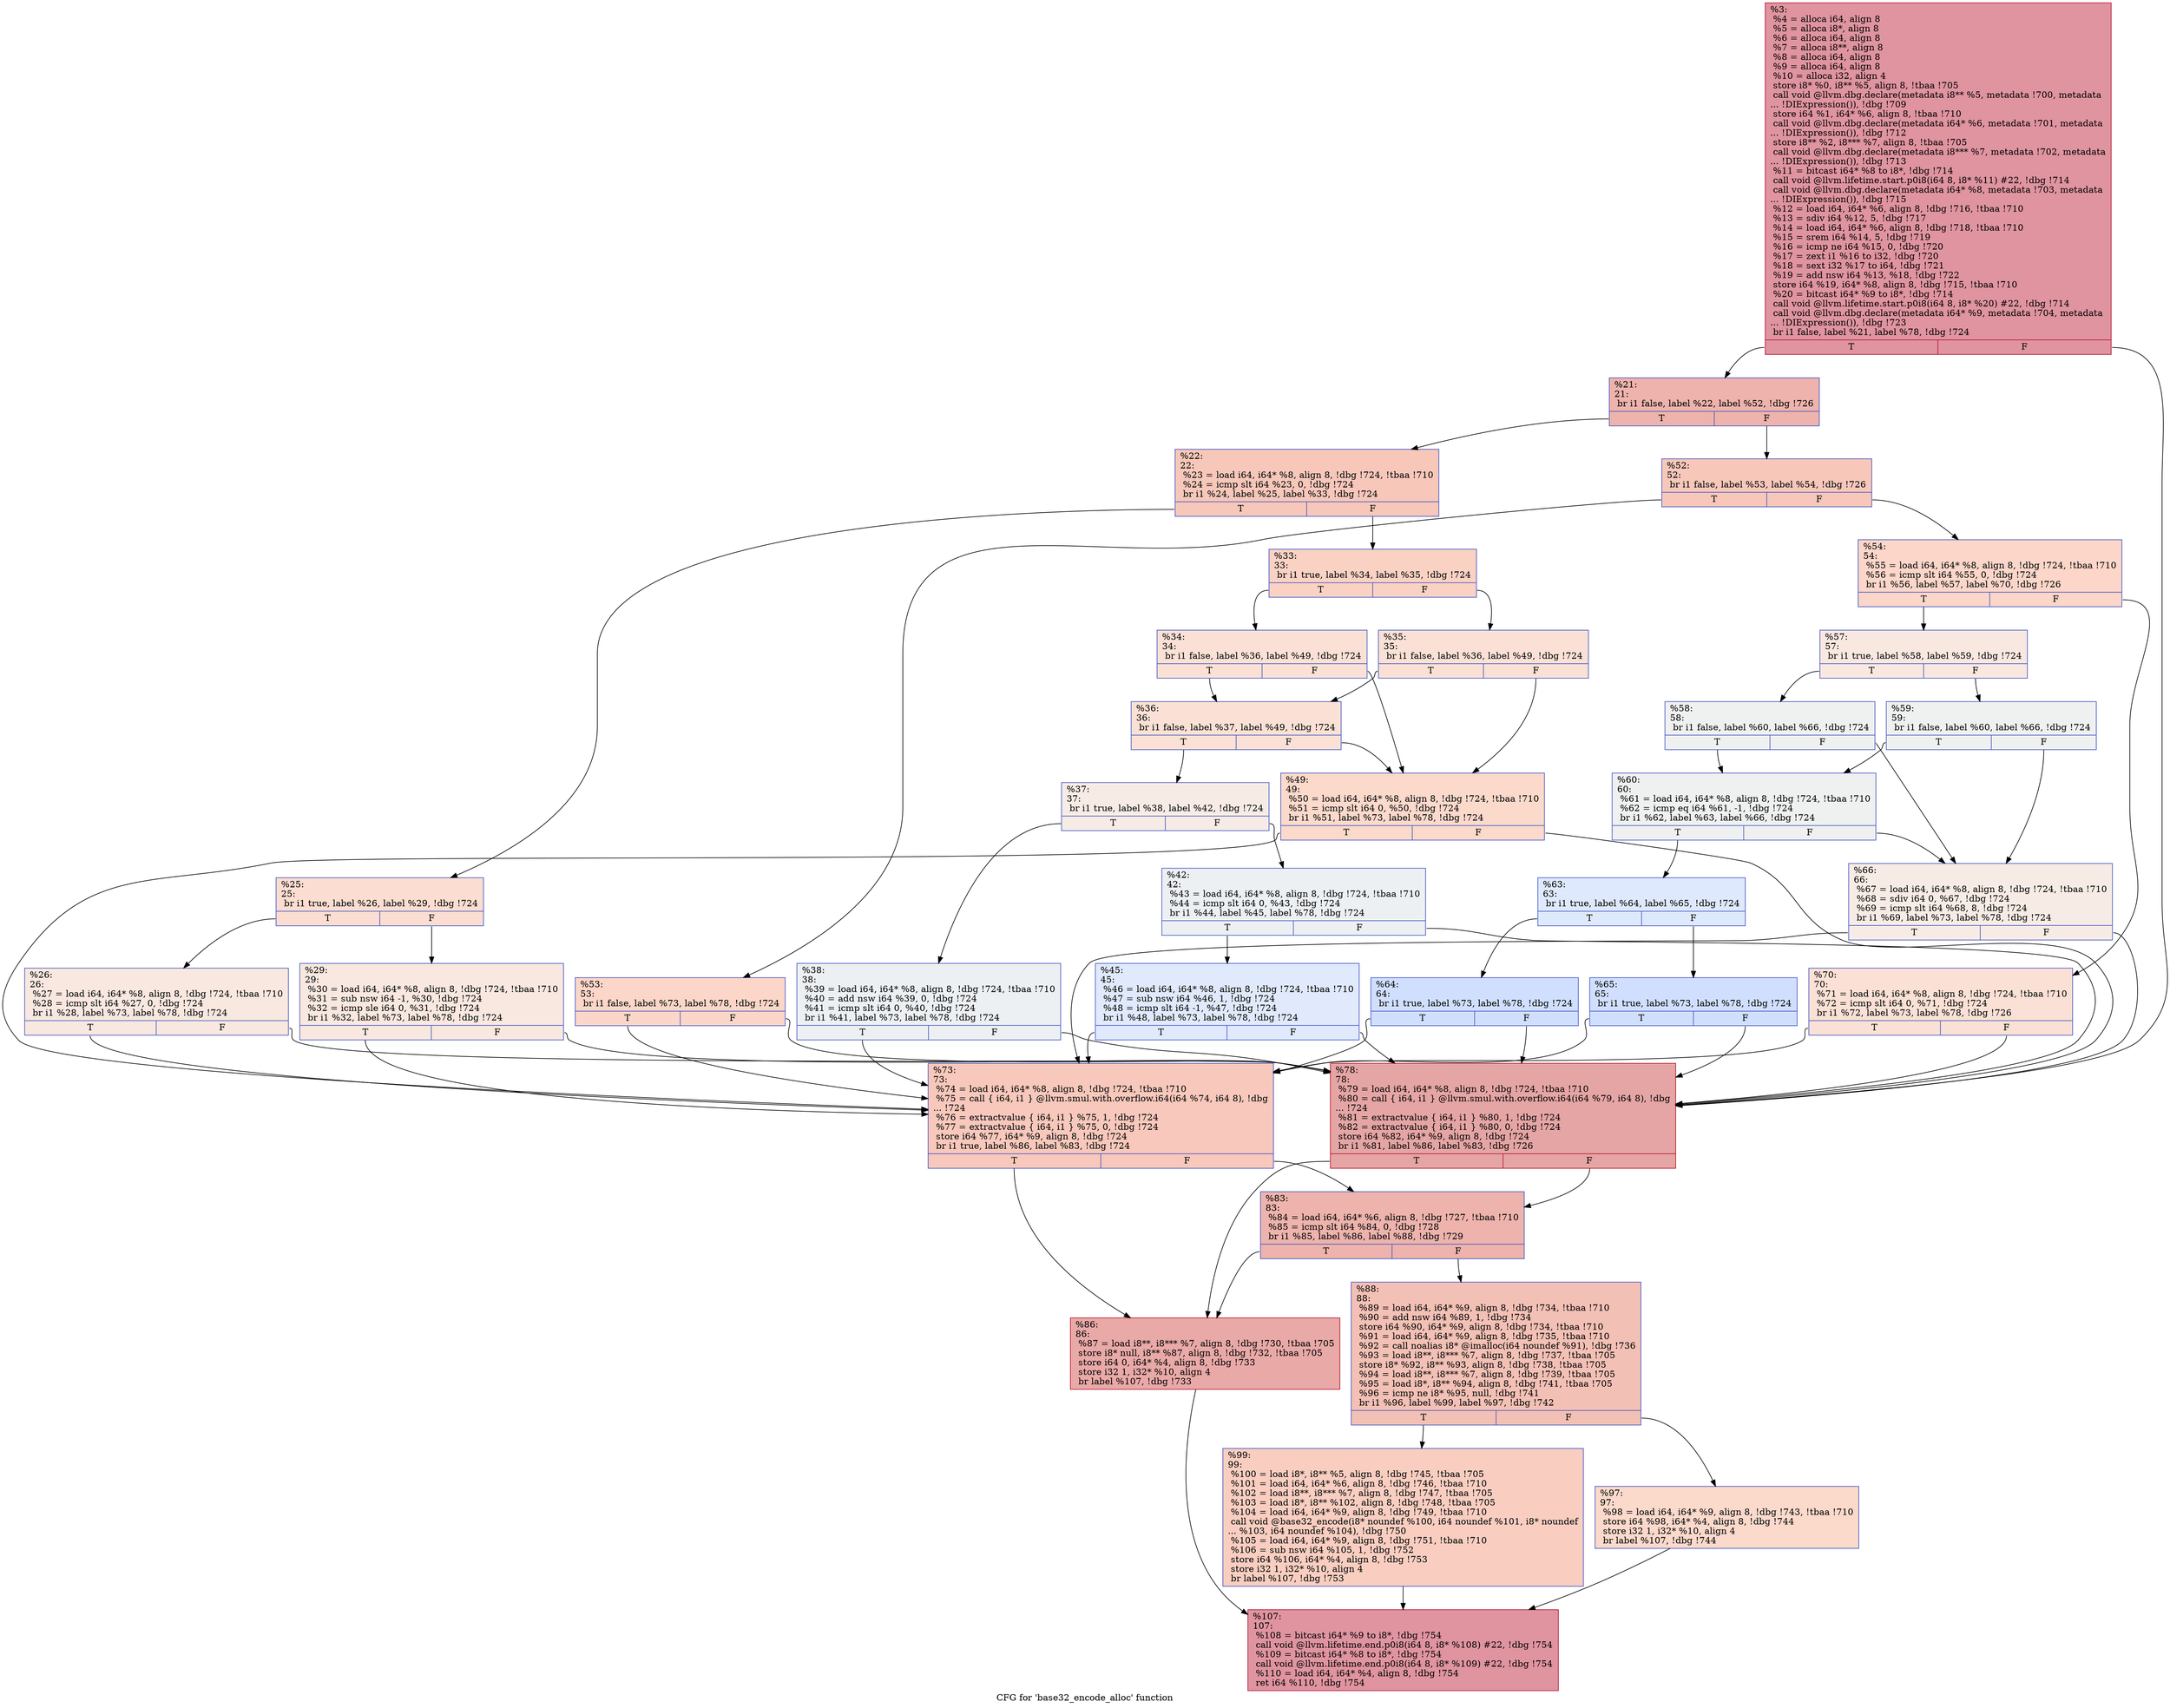 digraph "CFG for 'base32_encode_alloc' function" {
	label="CFG for 'base32_encode_alloc' function";

	Node0x1858c60 [shape=record,color="#b70d28ff", style=filled, fillcolor="#b70d2870",label="{%3:\l  %4 = alloca i64, align 8\l  %5 = alloca i8*, align 8\l  %6 = alloca i64, align 8\l  %7 = alloca i8**, align 8\l  %8 = alloca i64, align 8\l  %9 = alloca i64, align 8\l  %10 = alloca i32, align 4\l  store i8* %0, i8** %5, align 8, !tbaa !705\l  call void @llvm.dbg.declare(metadata i8** %5, metadata !700, metadata\l... !DIExpression()), !dbg !709\l  store i64 %1, i64* %6, align 8, !tbaa !710\l  call void @llvm.dbg.declare(metadata i64* %6, metadata !701, metadata\l... !DIExpression()), !dbg !712\l  store i8** %2, i8*** %7, align 8, !tbaa !705\l  call void @llvm.dbg.declare(metadata i8*** %7, metadata !702, metadata\l... !DIExpression()), !dbg !713\l  %11 = bitcast i64* %8 to i8*, !dbg !714\l  call void @llvm.lifetime.start.p0i8(i64 8, i8* %11) #22, !dbg !714\l  call void @llvm.dbg.declare(metadata i64* %8, metadata !703, metadata\l... !DIExpression()), !dbg !715\l  %12 = load i64, i64* %6, align 8, !dbg !716, !tbaa !710\l  %13 = sdiv i64 %12, 5, !dbg !717\l  %14 = load i64, i64* %6, align 8, !dbg !718, !tbaa !710\l  %15 = srem i64 %14, 5, !dbg !719\l  %16 = icmp ne i64 %15, 0, !dbg !720\l  %17 = zext i1 %16 to i32, !dbg !720\l  %18 = sext i32 %17 to i64, !dbg !721\l  %19 = add nsw i64 %13, %18, !dbg !722\l  store i64 %19, i64* %8, align 8, !dbg !715, !tbaa !710\l  %20 = bitcast i64* %9 to i8*, !dbg !714\l  call void @llvm.lifetime.start.p0i8(i64 8, i8* %20) #22, !dbg !714\l  call void @llvm.dbg.declare(metadata i64* %9, metadata !704, metadata\l... !DIExpression()), !dbg !723\l  br i1 false, label %21, label %78, !dbg !724\l|{<s0>T|<s1>F}}"];
	Node0x1858c60:s0 -> Node0x18593b0;
	Node0x1858c60:s1 -> Node0x1859c20;
	Node0x18593b0 [shape=record,color="#3d50c3ff", style=filled, fillcolor="#d6524470",label="{%21:\l21:                                               \l  br i1 false, label %22, label %52, !dbg !726\l|{<s0>T|<s1>F}}"];
	Node0x18593b0:s0 -> Node0x1859400;
	Node0x18593b0:s1 -> Node0x1859810;
	Node0x1859400 [shape=record,color="#3d50c3ff", style=filled, fillcolor="#ec7f6370",label="{%22:\l22:                                               \l  %23 = load i64, i64* %8, align 8, !dbg !724, !tbaa !710\l  %24 = icmp slt i64 %23, 0, !dbg !724\l  br i1 %24, label %25, label %33, !dbg !724\l|{<s0>T|<s1>F}}"];
	Node0x1859400:s0 -> Node0x1859450;
	Node0x1859400:s1 -> Node0x1859540;
	Node0x1859450 [shape=record,color="#3d50c3ff", style=filled, fillcolor="#f7b39670",label="{%25:\l25:                                               \l  br i1 true, label %26, label %29, !dbg !724\l|{<s0>T|<s1>F}}"];
	Node0x1859450:s0 -> Node0x18594a0;
	Node0x1859450:s1 -> Node0x18594f0;
	Node0x18594a0 [shape=record,color="#3d50c3ff", style=filled, fillcolor="#f1ccb870",label="{%26:\l26:                                               \l  %27 = load i64, i64* %8, align 8, !dbg !724, !tbaa !710\l  %28 = icmp slt i64 %27, 0, !dbg !724\l  br i1 %28, label %73, label %78, !dbg !724\l|{<s0>T|<s1>F}}"];
	Node0x18594a0:s0 -> Node0x1859bd0;
	Node0x18594a0:s1 -> Node0x1859c20;
	Node0x18594f0 [shape=record,color="#3d50c3ff", style=filled, fillcolor="#f1ccb870",label="{%29:\l29:                                               \l  %30 = load i64, i64* %8, align 8, !dbg !724, !tbaa !710\l  %31 = sub nsw i64 -1, %30, !dbg !724\l  %32 = icmp sle i64 0, %31, !dbg !724\l  br i1 %32, label %73, label %78, !dbg !724\l|{<s0>T|<s1>F}}"];
	Node0x18594f0:s0 -> Node0x1859bd0;
	Node0x18594f0:s1 -> Node0x1859c20;
	Node0x1859540 [shape=record,color="#3d50c3ff", style=filled, fillcolor="#f4987a70",label="{%33:\l33:                                               \l  br i1 true, label %34, label %35, !dbg !724\l|{<s0>T|<s1>F}}"];
	Node0x1859540:s0 -> Node0x1859590;
	Node0x1859540:s1 -> Node0x18595e0;
	Node0x1859590 [shape=record,color="#3d50c3ff", style=filled, fillcolor="#f7bca170",label="{%34:\l34:                                               \l  br i1 false, label %36, label %49, !dbg !724\l|{<s0>T|<s1>F}}"];
	Node0x1859590:s0 -> Node0x1859630;
	Node0x1859590:s1 -> Node0x18597c0;
	Node0x18595e0 [shape=record,color="#3d50c3ff", style=filled, fillcolor="#f7bca170",label="{%35:\l35:                                               \l  br i1 false, label %36, label %49, !dbg !724\l|{<s0>T|<s1>F}}"];
	Node0x18595e0:s0 -> Node0x1859630;
	Node0x18595e0:s1 -> Node0x18597c0;
	Node0x1859630 [shape=record,color="#3d50c3ff", style=filled, fillcolor="#f7bca170",label="{%36:\l36:                                               \l  br i1 false, label %37, label %49, !dbg !724\l|{<s0>T|<s1>F}}"];
	Node0x1859630:s0 -> Node0x1859680;
	Node0x1859630:s1 -> Node0x18597c0;
	Node0x1859680 [shape=record,color="#3d50c3ff", style=filled, fillcolor="#ecd3c570",label="{%37:\l37:                                               \l  br i1 true, label %38, label %42, !dbg !724\l|{<s0>T|<s1>F}}"];
	Node0x1859680:s0 -> Node0x18596d0;
	Node0x1859680:s1 -> Node0x1859720;
	Node0x18596d0 [shape=record,color="#3d50c3ff", style=filled, fillcolor="#d6dce470",label="{%38:\l38:                                               \l  %39 = load i64, i64* %8, align 8, !dbg !724, !tbaa !710\l  %40 = add nsw i64 %39, 0, !dbg !724\l  %41 = icmp slt i64 0, %40, !dbg !724\l  br i1 %41, label %73, label %78, !dbg !724\l|{<s0>T|<s1>F}}"];
	Node0x18596d0:s0 -> Node0x1859bd0;
	Node0x18596d0:s1 -> Node0x1859c20;
	Node0x1859720 [shape=record,color="#3d50c3ff", style=filled, fillcolor="#d6dce470",label="{%42:\l42:                                               \l  %43 = load i64, i64* %8, align 8, !dbg !724, !tbaa !710\l  %44 = icmp slt i64 0, %43, !dbg !724\l  br i1 %44, label %45, label %78, !dbg !724\l|{<s0>T|<s1>F}}"];
	Node0x1859720:s0 -> Node0x1859770;
	Node0x1859720:s1 -> Node0x1859c20;
	Node0x1859770 [shape=record,color="#3d50c3ff", style=filled, fillcolor="#b9d0f970",label="{%45:\l45:                                               \l  %46 = load i64, i64* %8, align 8, !dbg !724, !tbaa !710\l  %47 = sub nsw i64 %46, 1, !dbg !724\l  %48 = icmp slt i64 -1, %47, !dbg !724\l  br i1 %48, label %73, label %78, !dbg !724\l|{<s0>T|<s1>F}}"];
	Node0x1859770:s0 -> Node0x1859bd0;
	Node0x1859770:s1 -> Node0x1859c20;
	Node0x18597c0 [shape=record,color="#3d50c3ff", style=filled, fillcolor="#f7a88970",label="{%49:\l49:                                               \l  %50 = load i64, i64* %8, align 8, !dbg !724, !tbaa !710\l  %51 = icmp slt i64 0, %50, !dbg !724\l  br i1 %51, label %73, label %78, !dbg !724\l|{<s0>T|<s1>F}}"];
	Node0x18597c0:s0 -> Node0x1859bd0;
	Node0x18597c0:s1 -> Node0x1859c20;
	Node0x1859810 [shape=record,color="#3d50c3ff", style=filled, fillcolor="#ec7f6370",label="{%52:\l52:                                               \l  br i1 false, label %53, label %54, !dbg !726\l|{<s0>T|<s1>F}}"];
	Node0x1859810:s0 -> Node0x1859860;
	Node0x1859810:s1 -> Node0x18598b0;
	Node0x1859860 [shape=record,color="#3d50c3ff", style=filled, fillcolor="#f6a38570",label="{%53:\l53:                                               \l  br i1 false, label %73, label %78, !dbg !724\l|{<s0>T|<s1>F}}"];
	Node0x1859860:s0 -> Node0x1859bd0;
	Node0x1859860:s1 -> Node0x1859c20;
	Node0x18598b0 [shape=record,color="#3d50c3ff", style=filled, fillcolor="#f6a38570",label="{%54:\l54:                                               \l  %55 = load i64, i64* %8, align 8, !dbg !724, !tbaa !710\l  %56 = icmp slt i64 %55, 0, !dbg !724\l  br i1 %56, label %57, label %70, !dbg !726\l|{<s0>T|<s1>F}}"];
	Node0x18598b0:s0 -> Node0x1859900;
	Node0x18598b0:s1 -> Node0x1859b80;
	Node0x1859900 [shape=record,color="#3d50c3ff", style=filled, fillcolor="#f1ccb870",label="{%57:\l57:                                               \l  br i1 true, label %58, label %59, !dbg !724\l|{<s0>T|<s1>F}}"];
	Node0x1859900:s0 -> Node0x1859950;
	Node0x1859900:s1 -> Node0x18599a0;
	Node0x1859950 [shape=record,color="#3d50c3ff", style=filled, fillcolor="#dbdcde70",label="{%58:\l58:                                               \l  br i1 false, label %60, label %66, !dbg !724\l|{<s0>T|<s1>F}}"];
	Node0x1859950:s0 -> Node0x18599f0;
	Node0x1859950:s1 -> Node0x1859b30;
	Node0x18599a0 [shape=record,color="#3d50c3ff", style=filled, fillcolor="#dbdcde70",label="{%59:\l59:                                               \l  br i1 false, label %60, label %66, !dbg !724\l|{<s0>T|<s1>F}}"];
	Node0x18599a0:s0 -> Node0x18599f0;
	Node0x18599a0:s1 -> Node0x1859b30;
	Node0x18599f0 [shape=record,color="#3d50c3ff", style=filled, fillcolor="#dbdcde70",label="{%60:\l60:                                               \l  %61 = load i64, i64* %8, align 8, !dbg !724, !tbaa !710\l  %62 = icmp eq i64 %61, -1, !dbg !724\l  br i1 %62, label %63, label %66, !dbg !724\l|{<s0>T|<s1>F}}"];
	Node0x18599f0:s0 -> Node0x1859a40;
	Node0x18599f0:s1 -> Node0x1859b30;
	Node0x1859a40 [shape=record,color="#3d50c3ff", style=filled, fillcolor="#b5cdfa70",label="{%63:\l63:                                               \l  br i1 true, label %64, label %65, !dbg !724\l|{<s0>T|<s1>F}}"];
	Node0x1859a40:s0 -> Node0x1859a90;
	Node0x1859a40:s1 -> Node0x1859ae0;
	Node0x1859a90 [shape=record,color="#3d50c3ff", style=filled, fillcolor="#96b7ff70",label="{%64:\l64:                                               \l  br i1 true, label %73, label %78, !dbg !724\l|{<s0>T|<s1>F}}"];
	Node0x1859a90:s0 -> Node0x1859bd0;
	Node0x1859a90:s1 -> Node0x1859c20;
	Node0x1859ae0 [shape=record,color="#3d50c3ff", style=filled, fillcolor="#96b7ff70",label="{%65:\l65:                                               \l  br i1 true, label %73, label %78, !dbg !724\l|{<s0>T|<s1>F}}"];
	Node0x1859ae0:s0 -> Node0x1859bd0;
	Node0x1859ae0:s1 -> Node0x1859c20;
	Node0x1859b30 [shape=record,color="#3d50c3ff", style=filled, fillcolor="#ecd3c570",label="{%66:\l66:                                               \l  %67 = load i64, i64* %8, align 8, !dbg !724, !tbaa !710\l  %68 = sdiv i64 0, %67, !dbg !724\l  %69 = icmp slt i64 %68, 8, !dbg !724\l  br i1 %69, label %73, label %78, !dbg !724\l|{<s0>T|<s1>F}}"];
	Node0x1859b30:s0 -> Node0x1859bd0;
	Node0x1859b30:s1 -> Node0x1859c20;
	Node0x1859b80 [shape=record,color="#3d50c3ff", style=filled, fillcolor="#f7bca170",label="{%70:\l70:                                               \l  %71 = load i64, i64* %8, align 8, !dbg !724, !tbaa !710\l  %72 = icmp slt i64 0, %71, !dbg !724\l  br i1 %72, label %73, label %78, !dbg !726\l|{<s0>T|<s1>F}}"];
	Node0x1859b80:s0 -> Node0x1859bd0;
	Node0x1859b80:s1 -> Node0x1859c20;
	Node0x1859bd0 [shape=record,color="#3d50c3ff", style=filled, fillcolor="#ed836670",label="{%73:\l73:                                               \l  %74 = load i64, i64* %8, align 8, !dbg !724, !tbaa !710\l  %75 = call \{ i64, i1 \} @llvm.smul.with.overflow.i64(i64 %74, i64 8), !dbg\l... !724\l  %76 = extractvalue \{ i64, i1 \} %75, 1, !dbg !724\l  %77 = extractvalue \{ i64, i1 \} %75, 0, !dbg !724\l  store i64 %77, i64* %9, align 8, !dbg !724\l  br i1 true, label %86, label %83, !dbg !724\l|{<s0>T|<s1>F}}"];
	Node0x1859bd0:s0 -> Node0x1859cc0;
	Node0x1859bd0:s1 -> Node0x1859c70;
	Node0x1859c20 [shape=record,color="#b70d28ff", style=filled, fillcolor="#c5333470",label="{%78:\l78:                                               \l  %79 = load i64, i64* %8, align 8, !dbg !724, !tbaa !710\l  %80 = call \{ i64, i1 \} @llvm.smul.with.overflow.i64(i64 %79, i64 8), !dbg\l... !724\l  %81 = extractvalue \{ i64, i1 \} %80, 1, !dbg !724\l  %82 = extractvalue \{ i64, i1 \} %80, 0, !dbg !724\l  store i64 %82, i64* %9, align 8, !dbg !724\l  br i1 %81, label %86, label %83, !dbg !726\l|{<s0>T|<s1>F}}"];
	Node0x1859c20:s0 -> Node0x1859cc0;
	Node0x1859c20:s1 -> Node0x1859c70;
	Node0x1859c70 [shape=record,color="#3d50c3ff", style=filled, fillcolor="#d6524470",label="{%83:\l83:                                               \l  %84 = load i64, i64* %6, align 8, !dbg !727, !tbaa !710\l  %85 = icmp slt i64 %84, 0, !dbg !728\l  br i1 %85, label %86, label %88, !dbg !729\l|{<s0>T|<s1>F}}"];
	Node0x1859c70:s0 -> Node0x1859cc0;
	Node0x1859c70:s1 -> Node0x1859d10;
	Node0x1859cc0 [shape=record,color="#b70d28ff", style=filled, fillcolor="#ca3b3770",label="{%86:\l86:                                               \l  %87 = load i8**, i8*** %7, align 8, !dbg !730, !tbaa !705\l  store i8* null, i8** %87, align 8, !dbg !732, !tbaa !705\l  store i64 0, i64* %4, align 8, !dbg !733\l  store i32 1, i32* %10, align 4\l  br label %107, !dbg !733\l}"];
	Node0x1859cc0 -> Node0x1859e00;
	Node0x1859d10 [shape=record,color="#3d50c3ff", style=filled, fillcolor="#e5705870",label="{%88:\l88:                                               \l  %89 = load i64, i64* %9, align 8, !dbg !734, !tbaa !710\l  %90 = add nsw i64 %89, 1, !dbg !734\l  store i64 %90, i64* %9, align 8, !dbg !734, !tbaa !710\l  %91 = load i64, i64* %9, align 8, !dbg !735, !tbaa !710\l  %92 = call noalias i8* @imalloc(i64 noundef %91), !dbg !736\l  %93 = load i8**, i8*** %7, align 8, !dbg !737, !tbaa !705\l  store i8* %92, i8** %93, align 8, !dbg !738, !tbaa !705\l  %94 = load i8**, i8*** %7, align 8, !dbg !739, !tbaa !705\l  %95 = load i8*, i8** %94, align 8, !dbg !741, !tbaa !705\l  %96 = icmp ne i8* %95, null, !dbg !741\l  br i1 %96, label %99, label %97, !dbg !742\l|{<s0>T|<s1>F}}"];
	Node0x1859d10:s0 -> Node0x1859db0;
	Node0x1859d10:s1 -> Node0x1859d60;
	Node0x1859d60 [shape=record,color="#3d50c3ff", style=filled, fillcolor="#f7a88970",label="{%97:\l97:                                               \l  %98 = load i64, i64* %9, align 8, !dbg !743, !tbaa !710\l  store i64 %98, i64* %4, align 8, !dbg !744\l  store i32 1, i32* %10, align 4\l  br label %107, !dbg !744\l}"];
	Node0x1859d60 -> Node0x1859e00;
	Node0x1859db0 [shape=record,color="#3d50c3ff", style=filled, fillcolor="#f2907270",label="{%99:\l99:                                               \l  %100 = load i8*, i8** %5, align 8, !dbg !745, !tbaa !705\l  %101 = load i64, i64* %6, align 8, !dbg !746, !tbaa !710\l  %102 = load i8**, i8*** %7, align 8, !dbg !747, !tbaa !705\l  %103 = load i8*, i8** %102, align 8, !dbg !748, !tbaa !705\l  %104 = load i64, i64* %9, align 8, !dbg !749, !tbaa !710\l  call void @base32_encode(i8* noundef %100, i64 noundef %101, i8* noundef\l... %103, i64 noundef %104), !dbg !750\l  %105 = load i64, i64* %9, align 8, !dbg !751, !tbaa !710\l  %106 = sub nsw i64 %105, 1, !dbg !752\l  store i64 %106, i64* %4, align 8, !dbg !753\l  store i32 1, i32* %10, align 4\l  br label %107, !dbg !753\l}"];
	Node0x1859db0 -> Node0x1859e00;
	Node0x1859e00 [shape=record,color="#b70d28ff", style=filled, fillcolor="#b70d2870",label="{%107:\l107:                                              \l  %108 = bitcast i64* %9 to i8*, !dbg !754\l  call void @llvm.lifetime.end.p0i8(i64 8, i8* %108) #22, !dbg !754\l  %109 = bitcast i64* %8 to i8*, !dbg !754\l  call void @llvm.lifetime.end.p0i8(i64 8, i8* %109) #22, !dbg !754\l  %110 = load i64, i64* %4, align 8, !dbg !754\l  ret i64 %110, !dbg !754\l}"];
}
